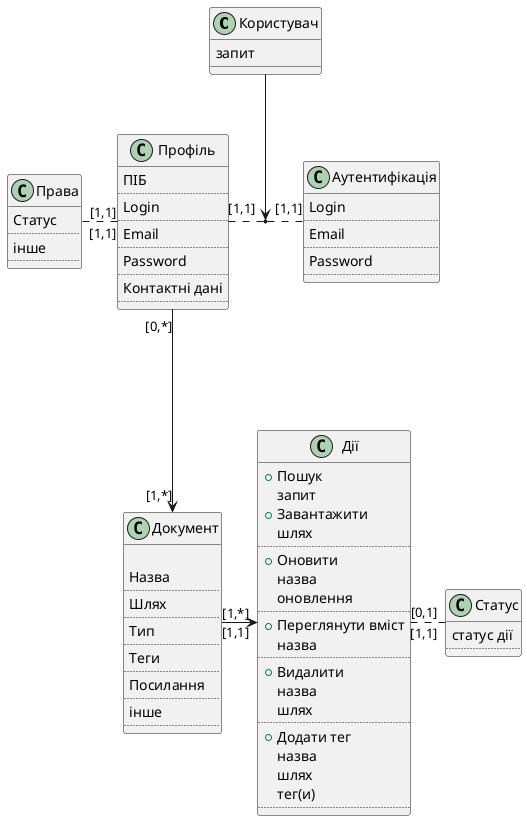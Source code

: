 @startuml
class Користувач{
запит
}
class Профіль{
ПІБ
..
Login
..
Email
..
Password
..
Контактні дані
..
}

class Аутентифікація{
Login
..
Email
..
Password
..
}

class Права{
Статус
..
інше
..
}

class Документ{

Назва
..
Шлях
..
Тип
..
Теги
..
Посилання
..
інше
..
}

class Дії{
+Пошук
запит
+Завантажити
шлях
..
+Оновити
назва
оновлення
..
+Переглянути вміст
назва
..
+Видалити
назва
шлях
..
+Додати тег
назва
шлях
тег(и)
..
}
class Статус{
статус дії
..
}


Профіль "[1,1]" -left.. "[1,1]" Аутентифікація
Користувач -down--> (Профіль, Аутентифікація)
Профіль "[1,1]" -left.. "[1,1]" Права
Профіль "[0,*]" -down--> "[1,*]" Документ
Документ "[1,*]" -right--> "[1,1]" Дії
Дії "[0,1]" -right.. "[1,1]" Статус


@enduml